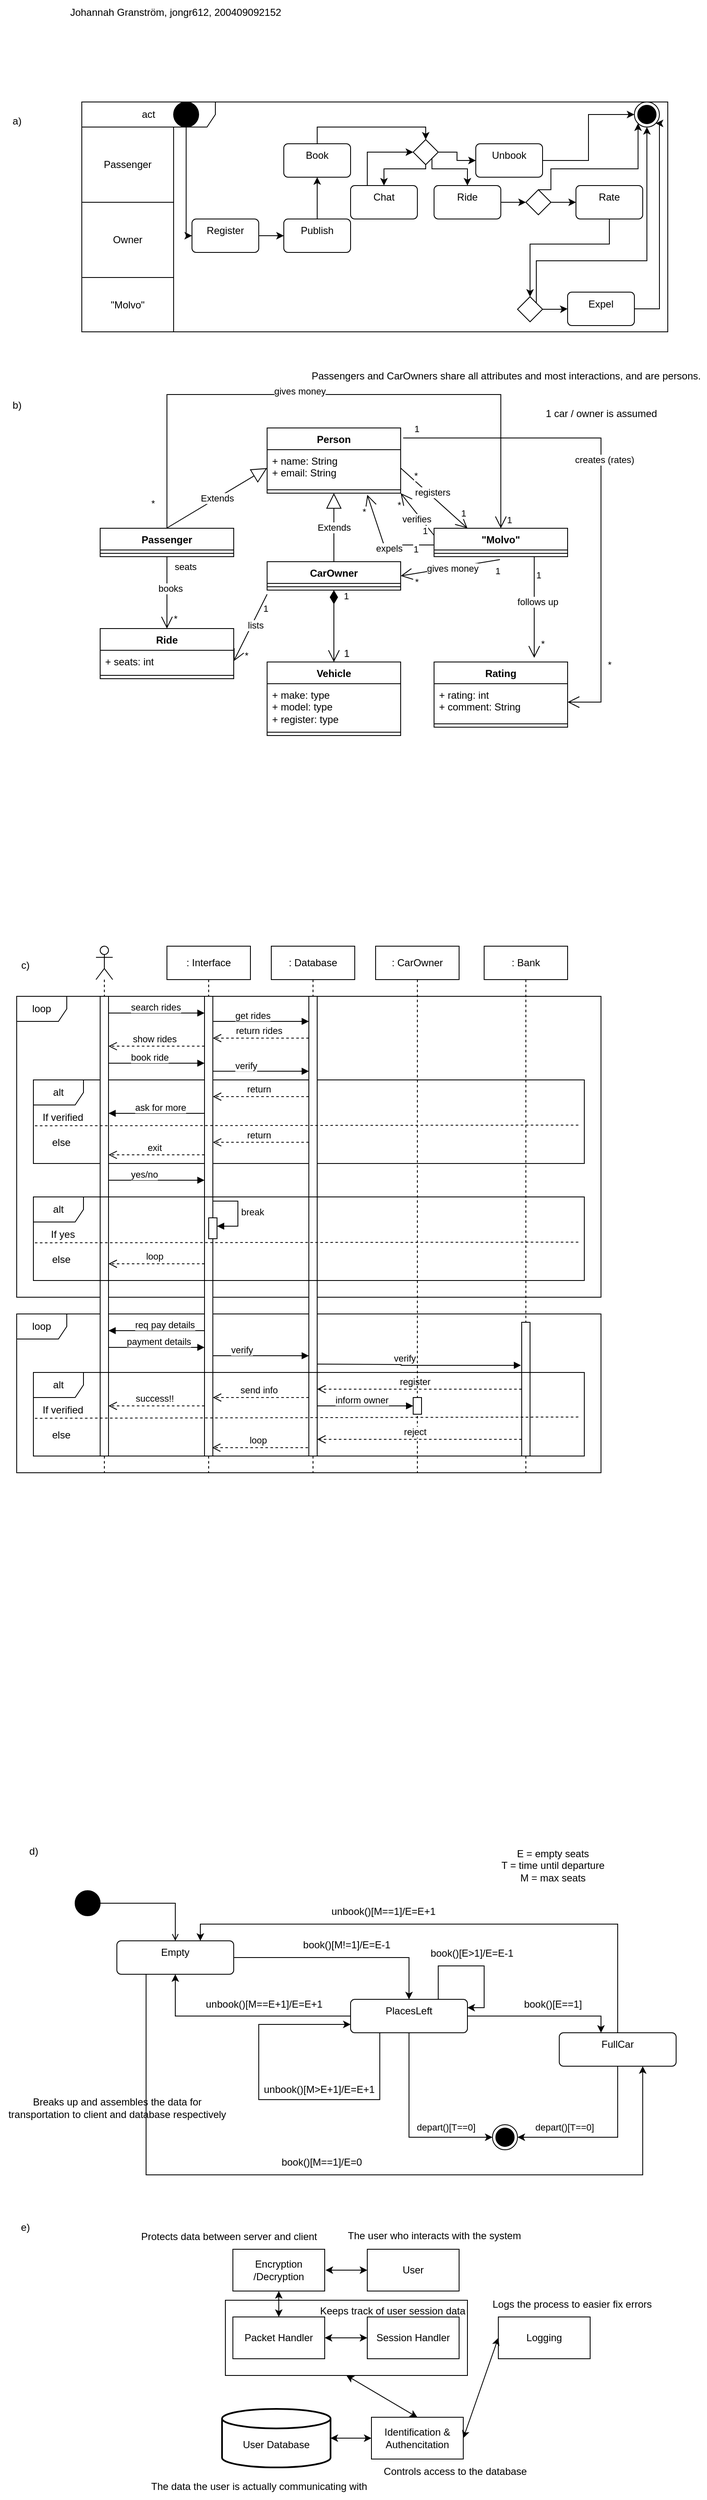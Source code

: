 <mxfile version="24.7.14">
  <diagram name="Page-1" id="c4acf3e9-155e-7222-9cf6-157b1a14988f">
    <mxGraphModel dx="1050" dy="566" grid="1" gridSize="10" guides="1" tooltips="1" connect="1" arrows="1" fold="1" page="1" pageScale="1" pageWidth="850" pageHeight="1100" background="none" math="0" shadow="0">
      <root>
        <mxCell id="0" />
        <mxCell id="1" parent="0" />
        <mxCell id="uLzzSYT0SzyPOxnXmZJz-253" value="" style="html=1;whiteSpace=wrap;" parent="1" vertex="1">
          <mxGeometry x="270" y="2770" width="290" height="90" as="geometry" />
        </mxCell>
        <mxCell id="uLzzSYT0SzyPOxnXmZJz-177" value="act" style="shape=umlFrame;whiteSpace=wrap;html=1;pointerEvents=0;recursiveResize=0;container=1;collapsible=0;width=160;" parent="1" vertex="1">
          <mxGeometry x="98" y="140" width="702" height="275" as="geometry" />
        </mxCell>
        <mxCell id="uLzzSYT0SzyPOxnXmZJz-180" value="&quot;Molvo&quot;" style="html=1;whiteSpace=wrap;" parent="uLzzSYT0SzyPOxnXmZJz-177" vertex="1">
          <mxGeometry y="210" width="110" height="65" as="geometry" />
        </mxCell>
        <mxCell id="uLzzSYT0SzyPOxnXmZJz-188" style="edgeStyle=orthogonalEdgeStyle;rounded=0;orthogonalLoop=1;jettySize=auto;html=1;entryX=0;entryY=0.5;entryDx=0;entryDy=0;" parent="uLzzSYT0SzyPOxnXmZJz-177" source="uLzzSYT0SzyPOxnXmZJz-176" target="uLzzSYT0SzyPOxnXmZJz-181" edge="1">
          <mxGeometry relative="1" as="geometry" />
        </mxCell>
        <mxCell id="uLzzSYT0SzyPOxnXmZJz-176" value="Register" style="html=1;align=center;verticalAlign=top;rounded=1;absoluteArcSize=1;arcSize=10;dashed=0;whiteSpace=wrap;" parent="uLzzSYT0SzyPOxnXmZJz-177" vertex="1">
          <mxGeometry x="132" y="140" width="80" height="40" as="geometry" />
        </mxCell>
        <mxCell id="uLzzSYT0SzyPOxnXmZJz-190" style="edgeStyle=orthogonalEdgeStyle;rounded=0;orthogonalLoop=1;jettySize=auto;html=1;entryX=0.5;entryY=1;entryDx=0;entryDy=0;" parent="uLzzSYT0SzyPOxnXmZJz-177" source="uLzzSYT0SzyPOxnXmZJz-181" target="uLzzSYT0SzyPOxnXmZJz-182" edge="1">
          <mxGeometry relative="1" as="geometry" />
        </mxCell>
        <mxCell id="uLzzSYT0SzyPOxnXmZJz-181" value="Publish" style="html=1;align=center;verticalAlign=top;rounded=1;absoluteArcSize=1;arcSize=10;dashed=0;whiteSpace=wrap;" parent="uLzzSYT0SzyPOxnXmZJz-177" vertex="1">
          <mxGeometry x="242" y="140" width="80" height="40" as="geometry" />
        </mxCell>
        <mxCell id="uLzzSYT0SzyPOxnXmZJz-191" style="edgeStyle=orthogonalEdgeStyle;rounded=0;orthogonalLoop=1;jettySize=auto;html=1;entryX=0.5;entryY=0;entryDx=0;entryDy=0;" parent="uLzzSYT0SzyPOxnXmZJz-177" source="uLzzSYT0SzyPOxnXmZJz-192" target="uLzzSYT0SzyPOxnXmZJz-187" edge="1">
          <mxGeometry relative="1" as="geometry">
            <Array as="points">
              <mxPoint x="412" y="80" />
              <mxPoint x="362" y="80" />
            </Array>
          </mxGeometry>
        </mxCell>
        <mxCell id="uLzzSYT0SzyPOxnXmZJz-182" value="Book" style="html=1;align=center;verticalAlign=top;rounded=1;absoluteArcSize=1;arcSize=10;dashed=0;whiteSpace=wrap;" parent="uLzzSYT0SzyPOxnXmZJz-177" vertex="1">
          <mxGeometry x="242" y="50" width="80" height="40" as="geometry" />
        </mxCell>
        <mxCell id="uLzzSYT0SzyPOxnXmZJz-206" style="edgeStyle=orthogonalEdgeStyle;rounded=0;orthogonalLoop=1;jettySize=auto;html=1;entryX=1;entryY=1;entryDx=0;entryDy=0;" parent="uLzzSYT0SzyPOxnXmZJz-177" source="uLzzSYT0SzyPOxnXmZJz-184" target="uLzzSYT0SzyPOxnXmZJz-175" edge="1">
          <mxGeometry relative="1" as="geometry">
            <Array as="points">
              <mxPoint x="692" y="247" />
              <mxPoint x="692" y="26" />
            </Array>
          </mxGeometry>
        </mxCell>
        <mxCell id="uLzzSYT0SzyPOxnXmZJz-184" value="Expel" style="html=1;align=center;verticalAlign=top;rounded=1;absoluteArcSize=1;arcSize=10;dashed=0;whiteSpace=wrap;" parent="uLzzSYT0SzyPOxnXmZJz-177" vertex="1">
          <mxGeometry x="582" y="227.5" width="80" height="40" as="geometry" />
        </mxCell>
        <mxCell id="uLzzSYT0SzyPOxnXmZJz-185" value="Ride" style="html=1;align=center;verticalAlign=top;rounded=1;absoluteArcSize=1;arcSize=10;dashed=0;whiteSpace=wrap;" parent="uLzzSYT0SzyPOxnXmZJz-177" vertex="1">
          <mxGeometry x="422" y="100" width="80" height="40" as="geometry" />
        </mxCell>
        <mxCell id="uLzzSYT0SzyPOxnXmZJz-194" style="edgeStyle=orthogonalEdgeStyle;rounded=0;orthogonalLoop=1;jettySize=auto;html=1;entryX=0;entryY=0.5;entryDx=0;entryDy=0;exitX=0.25;exitY=0;exitDx=0;exitDy=0;" parent="uLzzSYT0SzyPOxnXmZJz-177" source="uLzzSYT0SzyPOxnXmZJz-187" target="uLzzSYT0SzyPOxnXmZJz-192" edge="1">
          <mxGeometry relative="1" as="geometry">
            <Array as="points">
              <mxPoint x="362" y="60" />
              <mxPoint x="397" y="60" />
            </Array>
          </mxGeometry>
        </mxCell>
        <mxCell id="uLzzSYT0SzyPOxnXmZJz-187" value="Chat" style="html=1;align=center;verticalAlign=top;rounded=1;absoluteArcSize=1;arcSize=10;dashed=0;whiteSpace=wrap;" parent="uLzzSYT0SzyPOxnXmZJz-177" vertex="1">
          <mxGeometry x="322" y="100" width="80" height="40" as="geometry" />
        </mxCell>
        <mxCell id="uLzzSYT0SzyPOxnXmZJz-193" value="" style="edgeStyle=orthogonalEdgeStyle;rounded=0;orthogonalLoop=1;jettySize=auto;html=1;entryX=0.5;entryY=0;entryDx=0;entryDy=0;" parent="uLzzSYT0SzyPOxnXmZJz-177" source="uLzzSYT0SzyPOxnXmZJz-182" target="uLzzSYT0SzyPOxnXmZJz-192" edge="1">
          <mxGeometry relative="1" as="geometry">
            <mxPoint x="450" y="1470" as="sourcePoint" />
            <mxPoint x="510" y="1520" as="targetPoint" />
            <Array as="points">
              <mxPoint x="282" y="30" />
              <mxPoint x="412" y="30" />
            </Array>
          </mxGeometry>
        </mxCell>
        <mxCell id="uLzzSYT0SzyPOxnXmZJz-195" style="edgeStyle=orthogonalEdgeStyle;rounded=0;orthogonalLoop=1;jettySize=auto;html=1;" parent="uLzzSYT0SzyPOxnXmZJz-177" source="uLzzSYT0SzyPOxnXmZJz-192" target="uLzzSYT0SzyPOxnXmZJz-183" edge="1">
          <mxGeometry relative="1" as="geometry" />
        </mxCell>
        <mxCell id="uLzzSYT0SzyPOxnXmZJz-197" style="edgeStyle=orthogonalEdgeStyle;rounded=0;orthogonalLoop=1;jettySize=auto;html=1;exitX=1;exitY=1;exitDx=0;exitDy=0;entryX=0.5;entryY=0;entryDx=0;entryDy=0;" parent="uLzzSYT0SzyPOxnXmZJz-177" source="uLzzSYT0SzyPOxnXmZJz-192" target="uLzzSYT0SzyPOxnXmZJz-185" edge="1">
          <mxGeometry relative="1" as="geometry">
            <Array as="points">
              <mxPoint x="420" y="80" />
              <mxPoint x="462" y="80" />
            </Array>
          </mxGeometry>
        </mxCell>
        <mxCell id="uLzzSYT0SzyPOxnXmZJz-192" value="" style="rhombus;" parent="uLzzSYT0SzyPOxnXmZJz-177" vertex="1">
          <mxGeometry x="397" y="45" width="30" height="30" as="geometry" />
        </mxCell>
        <mxCell id="uLzzSYT0SzyPOxnXmZJz-201" style="edgeStyle=orthogonalEdgeStyle;rounded=0;orthogonalLoop=1;jettySize=auto;html=1;entryX=0;entryY=0.5;entryDx=0;entryDy=0;" parent="uLzzSYT0SzyPOxnXmZJz-177" source="uLzzSYT0SzyPOxnXmZJz-183" target="uLzzSYT0SzyPOxnXmZJz-175" edge="1">
          <mxGeometry relative="1" as="geometry" />
        </mxCell>
        <mxCell id="uLzzSYT0SzyPOxnXmZJz-183" value="Unbook" style="html=1;align=center;verticalAlign=top;rounded=1;absoluteArcSize=1;arcSize=10;dashed=0;whiteSpace=wrap;" parent="uLzzSYT0SzyPOxnXmZJz-177" vertex="1">
          <mxGeometry x="472" y="50" width="80" height="40" as="geometry" />
        </mxCell>
        <mxCell id="uLzzSYT0SzyPOxnXmZJz-179" value="Owner" style="html=1;whiteSpace=wrap;" parent="uLzzSYT0SzyPOxnXmZJz-177" vertex="1">
          <mxGeometry y="120" width="110" height="90" as="geometry" />
        </mxCell>
        <mxCell id="uLzzSYT0SzyPOxnXmZJz-175" value="" style="ellipse;html=1;shape=endState;fillColor=strokeColor;" parent="uLzzSYT0SzyPOxnXmZJz-177" vertex="1">
          <mxGeometry x="662" width="30" height="30" as="geometry" />
        </mxCell>
        <mxCell id="uLzzSYT0SzyPOxnXmZJz-174" value="" style="ellipse;fillColor=strokeColor;html=1;" parent="uLzzSYT0SzyPOxnXmZJz-177" vertex="1">
          <mxGeometry x="110" width="30" height="30" as="geometry" />
        </mxCell>
        <mxCell id="uLzzSYT0SzyPOxnXmZJz-189" style="edgeStyle=orthogonalEdgeStyle;rounded=0;orthogonalLoop=1;jettySize=auto;html=1;entryX=0;entryY=0.5;entryDx=0;entryDy=0;" parent="uLzzSYT0SzyPOxnXmZJz-177" source="uLzzSYT0SzyPOxnXmZJz-174" target="uLzzSYT0SzyPOxnXmZJz-176" edge="1">
          <mxGeometry relative="1" as="geometry">
            <Array as="points">
              <mxPoint x="125" y="160" />
            </Array>
          </mxGeometry>
        </mxCell>
        <mxCell id="uLzzSYT0SzyPOxnXmZJz-203" value="" style="rhombus;" parent="uLzzSYT0SzyPOxnXmZJz-177" vertex="1">
          <mxGeometry x="532" y="105" width="30" height="30" as="geometry" />
        </mxCell>
        <mxCell id="uLzzSYT0SzyPOxnXmZJz-198" style="edgeStyle=orthogonalEdgeStyle;rounded=0;orthogonalLoop=1;jettySize=auto;html=1;entryX=0;entryY=0.5;entryDx=0;entryDy=0;" parent="uLzzSYT0SzyPOxnXmZJz-177" source="uLzzSYT0SzyPOxnXmZJz-185" target="uLzzSYT0SzyPOxnXmZJz-203" edge="1">
          <mxGeometry relative="1" as="geometry">
            <Array as="points">
              <mxPoint x="532" y="120" />
            </Array>
          </mxGeometry>
        </mxCell>
        <mxCell id="uLzzSYT0SzyPOxnXmZJz-205" style="edgeStyle=orthogonalEdgeStyle;rounded=0;orthogonalLoop=1;jettySize=auto;html=1;exitX=0.5;exitY=0;exitDx=0;exitDy=0;entryX=0;entryY=1;entryDx=0;entryDy=0;" parent="uLzzSYT0SzyPOxnXmZJz-177" source="uLzzSYT0SzyPOxnXmZJz-203" target="uLzzSYT0SzyPOxnXmZJz-175" edge="1">
          <mxGeometry relative="1" as="geometry">
            <Array as="points">
              <mxPoint x="562" y="105" />
              <mxPoint x="562" y="80" />
              <mxPoint x="666" y="80" />
            </Array>
          </mxGeometry>
        </mxCell>
        <mxCell id="uLzzSYT0SzyPOxnXmZJz-164" value="loop" style="shape=umlFrame;whiteSpace=wrap;html=1;pointerEvents=0;" parent="1" vertex="1">
          <mxGeometry x="20" y="1590" width="700" height="190" as="geometry" />
        </mxCell>
        <mxCell id="uLzzSYT0SzyPOxnXmZJz-149" value="loop" style="shape=umlFrame;whiteSpace=wrap;html=1;pointerEvents=0;" parent="1" vertex="1">
          <mxGeometry x="20" y="1210" width="700" height="360" as="geometry" />
        </mxCell>
        <mxCell id="uLzzSYT0SzyPOxnXmZJz-130" value="alt" style="shape=umlFrame;whiteSpace=wrap;html=1;pointerEvents=0;" parent="1" vertex="1">
          <mxGeometry x="40" y="1310" width="660" height="100" as="geometry" />
        </mxCell>
        <mxCell id="uLzzSYT0SzyPOxnXmZJz-9" value="&quot;Molvo&quot;" style="swimlane;fontStyle=1;align=center;verticalAlign=top;childLayout=stackLayout;horizontal=1;startSize=26;horizontalStack=0;resizeParent=1;resizeParentMax=0;resizeLast=0;collapsible=1;marginBottom=0;whiteSpace=wrap;html=1;" parent="1" vertex="1">
          <mxGeometry x="520" y="650" width="160" height="34" as="geometry" />
        </mxCell>
        <mxCell id="uLzzSYT0SzyPOxnXmZJz-11" value="" style="line;strokeWidth=1;fillColor=none;align=left;verticalAlign=middle;spacingTop=-1;spacingLeft=3;spacingRight=3;rotatable=0;labelPosition=right;points=[];portConstraint=eastwest;strokeColor=inherit;" parent="uLzzSYT0SzyPOxnXmZJz-9" vertex="1">
          <mxGeometry y="26" width="160" height="8" as="geometry" />
        </mxCell>
        <mxCell id="uLzzSYT0SzyPOxnXmZJz-1" value="Person" style="swimlane;fontStyle=1;align=center;verticalAlign=top;childLayout=stackLayout;horizontal=1;startSize=26;horizontalStack=0;resizeParent=1;resizeParentMax=0;resizeLast=0;collapsible=1;marginBottom=0;whiteSpace=wrap;html=1;" parent="1" vertex="1">
          <mxGeometry x="320" y="530" width="160" height="78" as="geometry" />
        </mxCell>
        <mxCell id="uLzzSYT0SzyPOxnXmZJz-2" value="&lt;div&gt;+ name: String&lt;/div&gt;&lt;div&gt;+ email: String&lt;/div&gt;" style="text;strokeColor=none;fillColor=none;align=left;verticalAlign=top;spacingLeft=4;spacingRight=4;overflow=hidden;rotatable=0;points=[[0,0.5],[1,0.5]];portConstraint=eastwest;whiteSpace=wrap;html=1;" parent="uLzzSYT0SzyPOxnXmZJz-1" vertex="1">
          <mxGeometry y="26" width="160" height="44" as="geometry" />
        </mxCell>
        <mxCell id="uLzzSYT0SzyPOxnXmZJz-3" value="" style="line;strokeWidth=1;fillColor=none;align=left;verticalAlign=middle;spacingTop=-1;spacingLeft=3;spacingRight=3;rotatable=0;labelPosition=right;points=[];portConstraint=eastwest;strokeColor=inherit;" parent="uLzzSYT0SzyPOxnXmZJz-1" vertex="1">
          <mxGeometry y="70" width="160" height="8" as="geometry" />
        </mxCell>
        <mxCell id="uLzzSYT0SzyPOxnXmZJz-5" value="Passenger" style="swimlane;fontStyle=1;align=center;verticalAlign=top;childLayout=stackLayout;horizontal=1;startSize=26;horizontalStack=0;resizeParent=1;resizeParentMax=0;resizeLast=0;collapsible=1;marginBottom=0;whiteSpace=wrap;html=1;" parent="1" vertex="1">
          <mxGeometry x="120" y="650" width="160" height="34" as="geometry" />
        </mxCell>
        <mxCell id="uLzzSYT0SzyPOxnXmZJz-7" value="" style="line;strokeWidth=1;fillColor=none;align=left;verticalAlign=middle;spacingTop=-1;spacingLeft=3;spacingRight=3;rotatable=0;labelPosition=right;points=[];portConstraint=eastwest;strokeColor=inherit;" parent="uLzzSYT0SzyPOxnXmZJz-5" vertex="1">
          <mxGeometry y="26" width="160" height="8" as="geometry" />
        </mxCell>
        <mxCell id="uLzzSYT0SzyPOxnXmZJz-13" value="CarOwner" style="swimlane;fontStyle=1;align=center;verticalAlign=top;childLayout=stackLayout;horizontal=1;startSize=26;horizontalStack=0;resizeParent=1;resizeParentMax=0;resizeLast=0;collapsible=1;marginBottom=0;whiteSpace=wrap;html=1;" parent="1" vertex="1">
          <mxGeometry x="320" y="690" width="160" height="34" as="geometry" />
        </mxCell>
        <mxCell id="uLzzSYT0SzyPOxnXmZJz-15" value="" style="line;strokeWidth=1;fillColor=none;align=left;verticalAlign=middle;spacingTop=-1;spacingLeft=3;spacingRight=3;rotatable=0;labelPosition=right;points=[];portConstraint=eastwest;strokeColor=inherit;" parent="uLzzSYT0SzyPOxnXmZJz-13" vertex="1">
          <mxGeometry y="26" width="160" height="8" as="geometry" />
        </mxCell>
        <mxCell id="uLzzSYT0SzyPOxnXmZJz-18" value="Extends" style="endArrow=block;endSize=16;endFill=0;html=1;rounded=0;exitX=0.5;exitY=0;exitDx=0;exitDy=0;entryX=0.5;entryY=1;entryDx=0;entryDy=0;entryPerimeter=0;" parent="1" source="uLzzSYT0SzyPOxnXmZJz-13" target="uLzzSYT0SzyPOxnXmZJz-3" edge="1">
          <mxGeometry width="160" relative="1" as="geometry">
            <mxPoint x="400" y="680" as="sourcePoint" />
            <mxPoint x="400" y="616" as="targetPoint" />
          </mxGeometry>
        </mxCell>
        <mxCell id="uLzzSYT0SzyPOxnXmZJz-20" value="Extends" style="endArrow=block;endSize=16;endFill=0;html=1;rounded=0;exitX=0.5;exitY=0;exitDx=0;exitDy=0;entryX=0;entryY=0.5;entryDx=0;entryDy=0;" parent="1" target="uLzzSYT0SzyPOxnXmZJz-2" edge="1">
          <mxGeometry width="160" relative="1" as="geometry">
            <mxPoint x="199.5" y="650" as="sourcePoint" />
            <mxPoint x="199.5" y="576" as="targetPoint" />
          </mxGeometry>
        </mxCell>
        <mxCell id="uLzzSYT0SzyPOxnXmZJz-21" value="Vehicle" style="swimlane;fontStyle=1;align=center;verticalAlign=top;childLayout=stackLayout;horizontal=1;startSize=26;horizontalStack=0;resizeParent=1;resizeParentMax=0;resizeLast=0;collapsible=1;marginBottom=0;whiteSpace=wrap;html=1;" parent="1" vertex="1">
          <mxGeometry x="320" y="810" width="160" height="88" as="geometry" />
        </mxCell>
        <mxCell id="uLzzSYT0SzyPOxnXmZJz-22" value="&lt;div&gt;+ make: type&lt;/div&gt;&lt;div&gt;+ model: type&lt;br&gt;&lt;/div&gt;&lt;div&gt;+ register: type&lt;br&gt;&lt;/div&gt;" style="text;strokeColor=none;fillColor=none;align=left;verticalAlign=top;spacingLeft=4;spacingRight=4;overflow=hidden;rotatable=0;points=[[0,0.5],[1,0.5]];portConstraint=eastwest;whiteSpace=wrap;html=1;" parent="uLzzSYT0SzyPOxnXmZJz-21" vertex="1">
          <mxGeometry y="26" width="160" height="54" as="geometry" />
        </mxCell>
        <mxCell id="uLzzSYT0SzyPOxnXmZJz-23" value="" style="line;strokeWidth=1;fillColor=none;align=left;verticalAlign=middle;spacingTop=-1;spacingLeft=3;spacingRight=3;rotatable=0;labelPosition=right;points=[];portConstraint=eastwest;strokeColor=inherit;" parent="uLzzSYT0SzyPOxnXmZJz-21" vertex="1">
          <mxGeometry y="80" width="160" height="8" as="geometry" />
        </mxCell>
        <mxCell id="uLzzSYT0SzyPOxnXmZJz-24" value="1" style="endArrow=open;html=1;endSize=12;startArrow=diamondThin;startSize=14;startFill=1;edgeStyle=orthogonalEdgeStyle;align=left;verticalAlign=bottom;rounded=0;entryX=0.5;entryY=0;entryDx=0;entryDy=0;exitX=0.5;exitY=1;exitDx=0;exitDy=0;" parent="1" source="uLzzSYT0SzyPOxnXmZJz-13" target="uLzzSYT0SzyPOxnXmZJz-21" edge="1">
          <mxGeometry x="-0.628" y="10" relative="1" as="geometry">
            <mxPoint x="400" y="750" as="sourcePoint" />
            <mxPoint x="500" y="770" as="targetPoint" />
            <mxPoint as="offset" />
          </mxGeometry>
        </mxCell>
        <mxCell id="uLzzSYT0SzyPOxnXmZJz-25" value="Ride" style="swimlane;fontStyle=1;align=center;verticalAlign=top;childLayout=stackLayout;horizontal=1;startSize=26;horizontalStack=0;resizeParent=1;resizeParentMax=0;resizeLast=0;collapsible=1;marginBottom=0;whiteSpace=wrap;html=1;" parent="1" vertex="1">
          <mxGeometry x="120" y="770" width="160" height="60" as="geometry" />
        </mxCell>
        <mxCell id="uLzzSYT0SzyPOxnXmZJz-26" value="+ seats: int" style="text;strokeColor=none;fillColor=none;align=left;verticalAlign=top;spacingLeft=4;spacingRight=4;overflow=hidden;rotatable=0;points=[[0,0.5],[1,0.5]];portConstraint=eastwest;whiteSpace=wrap;html=1;" parent="uLzzSYT0SzyPOxnXmZJz-25" vertex="1">
          <mxGeometry y="26" width="160" height="26" as="geometry" />
        </mxCell>
        <mxCell id="uLzzSYT0SzyPOxnXmZJz-27" value="" style="line;strokeWidth=1;fillColor=none;align=left;verticalAlign=middle;spacingTop=-1;spacingLeft=3;spacingRight=3;rotatable=0;labelPosition=right;points=[];portConstraint=eastwest;strokeColor=inherit;" parent="uLzzSYT0SzyPOxnXmZJz-25" vertex="1">
          <mxGeometry y="52" width="160" height="8" as="geometry" />
        </mxCell>
        <mxCell id="uLzzSYT0SzyPOxnXmZJz-61" value="Rating" style="swimlane;fontStyle=1;align=center;verticalAlign=top;childLayout=stackLayout;horizontal=1;startSize=26;horizontalStack=0;resizeParent=1;resizeParentMax=0;resizeLast=0;collapsible=1;marginBottom=0;whiteSpace=wrap;html=1;" parent="1" vertex="1">
          <mxGeometry x="520" y="810" width="160" height="78" as="geometry" />
        </mxCell>
        <mxCell id="uLzzSYT0SzyPOxnXmZJz-62" value="&lt;div&gt;+ rating: int&lt;/div&gt;&lt;div&gt;+ comment: String&lt;br&gt;&lt;/div&gt;" style="text;strokeColor=none;fillColor=none;align=left;verticalAlign=top;spacingLeft=4;spacingRight=4;overflow=hidden;rotatable=0;points=[[0,0.5],[1,0.5]];portConstraint=eastwest;whiteSpace=wrap;html=1;" parent="uLzzSYT0SzyPOxnXmZJz-61" vertex="1">
          <mxGeometry y="26" width="160" height="44" as="geometry" />
        </mxCell>
        <mxCell id="uLzzSYT0SzyPOxnXmZJz-63" value="" style="line;strokeWidth=1;fillColor=none;align=left;verticalAlign=middle;spacingTop=-1;spacingLeft=3;spacingRight=3;rotatable=0;labelPosition=right;points=[];portConstraint=eastwest;strokeColor=inherit;" parent="uLzzSYT0SzyPOxnXmZJz-61" vertex="1">
          <mxGeometry y="70" width="160" height="8" as="geometry" />
        </mxCell>
        <mxCell id="uLzzSYT0SzyPOxnXmZJz-64" value="" style="endArrow=open;endFill=1;endSize=12;html=1;rounded=0;entryX=0.5;entryY=0;entryDx=0;entryDy=0;exitX=0.5;exitY=1;exitDx=0;exitDy=0;" parent="1" source="uLzzSYT0SzyPOxnXmZJz-5" target="uLzzSYT0SzyPOxnXmZJz-25" edge="1">
          <mxGeometry width="160" relative="1" as="geometry">
            <mxPoint x="200" y="720" as="sourcePoint" />
            <mxPoint x="230" y="890" as="targetPoint" />
          </mxGeometry>
        </mxCell>
        <mxCell id="uLzzSYT0SzyPOxnXmZJz-66" value="books" style="edgeLabel;html=1;align=center;verticalAlign=middle;resizable=0;points=[];" parent="uLzzSYT0SzyPOxnXmZJz-64" vertex="1" connectable="0">
          <mxGeometry x="-0.115" y="4" relative="1" as="geometry">
            <mxPoint as="offset" />
          </mxGeometry>
        </mxCell>
        <mxCell id="uLzzSYT0SzyPOxnXmZJz-67" value="seats" style="edgeLabel;html=1;align=center;verticalAlign=middle;resizable=0;points=[];" parent="uLzzSYT0SzyPOxnXmZJz-64" vertex="1" connectable="0">
          <mxGeometry x="-0.644" y="5" relative="1" as="geometry">
            <mxPoint x="17" y="-4" as="offset" />
          </mxGeometry>
        </mxCell>
        <mxCell id="uLzzSYT0SzyPOxnXmZJz-68" value="*" style="edgeLabel;html=1;align=center;verticalAlign=middle;resizable=0;points=[];" parent="uLzzSYT0SzyPOxnXmZJz-64" vertex="1" connectable="0">
          <mxGeometry x="0.713" y="10" relative="1" as="geometry">
            <mxPoint as="offset" />
          </mxGeometry>
        </mxCell>
        <mxCell id="uLzzSYT0SzyPOxnXmZJz-73" value="" style="endArrow=open;endFill=1;endSize=12;html=1;rounded=0;entryX=0.5;entryY=0;entryDx=0;entryDy=0;exitX=0.5;exitY=0;exitDx=0;exitDy=0;" parent="1" source="uLzzSYT0SzyPOxnXmZJz-5" target="uLzzSYT0SzyPOxnXmZJz-9" edge="1">
          <mxGeometry width="160" relative="1" as="geometry">
            <mxPoint x="200" y="490" as="sourcePoint" />
            <mxPoint x="170" y="540" as="targetPoint" />
            <Array as="points">
              <mxPoint x="200" y="490" />
              <mxPoint x="600" y="490" />
            </Array>
          </mxGeometry>
        </mxCell>
        <mxCell id="uLzzSYT0SzyPOxnXmZJz-74" value="gives money" style="edgeLabel;html=1;align=center;verticalAlign=middle;resizable=0;points=[];" parent="uLzzSYT0SzyPOxnXmZJz-73" vertex="1" connectable="0">
          <mxGeometry x="-0.115" y="4" relative="1" as="geometry">
            <mxPoint as="offset" />
          </mxGeometry>
        </mxCell>
        <mxCell id="uLzzSYT0SzyPOxnXmZJz-75" value="*" style="edgeLabel;html=1;align=center;verticalAlign=middle;resizable=0;points=[];" parent="uLzzSYT0SzyPOxnXmZJz-73" vertex="1" connectable="0">
          <mxGeometry x="-0.644" y="5" relative="1" as="geometry">
            <mxPoint x="-12" y="98" as="offset" />
          </mxGeometry>
        </mxCell>
        <mxCell id="uLzzSYT0SzyPOxnXmZJz-76" value="1" style="edgeLabel;html=1;align=center;verticalAlign=middle;resizable=0;points=[];rotation=0;" parent="uLzzSYT0SzyPOxnXmZJz-73" vertex="1" connectable="0">
          <mxGeometry x="0.713" y="10" relative="1" as="geometry">
            <mxPoint y="93" as="offset" />
          </mxGeometry>
        </mxCell>
        <mxCell id="uLzzSYT0SzyPOxnXmZJz-78" value="" style="endArrow=open;endFill=1;endSize=12;html=1;rounded=0;entryX=1;entryY=0.5;entryDx=0;entryDy=0;exitX=0.493;exitY=1.433;exitDx=0;exitDy=0;exitPerimeter=0;" parent="1" source="uLzzSYT0SzyPOxnXmZJz-11" target="uLzzSYT0SzyPOxnXmZJz-13" edge="1">
          <mxGeometry width="160" relative="1" as="geometry">
            <mxPoint x="600" y="710" as="sourcePoint" />
            <mxPoint x="480" y="729.0" as="targetPoint" />
          </mxGeometry>
        </mxCell>
        <mxCell id="uLzzSYT0SzyPOxnXmZJz-79" value="gives money" style="edgeLabel;html=1;align=center;verticalAlign=middle;resizable=0;points=[];" parent="uLzzSYT0SzyPOxnXmZJz-78" vertex="1" connectable="0">
          <mxGeometry x="-0.115" y="4" relative="1" as="geometry">
            <mxPoint x="-5" y="-2" as="offset" />
          </mxGeometry>
        </mxCell>
        <mxCell id="uLzzSYT0SzyPOxnXmZJz-80" value="1" style="edgeLabel;html=1;align=center;verticalAlign=middle;resizable=0;points=[];" parent="uLzzSYT0SzyPOxnXmZJz-78" vertex="1" connectable="0">
          <mxGeometry x="-0.644" y="5" relative="1" as="geometry">
            <mxPoint x="17" y="5" as="offset" />
          </mxGeometry>
        </mxCell>
        <mxCell id="uLzzSYT0SzyPOxnXmZJz-81" value="*" style="edgeLabel;html=1;align=center;verticalAlign=middle;resizable=0;points=[];" parent="uLzzSYT0SzyPOxnXmZJz-78" vertex="1" connectable="0">
          <mxGeometry x="0.713" y="10" relative="1" as="geometry">
            <mxPoint as="offset" />
          </mxGeometry>
        </mxCell>
        <mxCell id="uLzzSYT0SzyPOxnXmZJz-86" value="" style="endArrow=open;endFill=1;endSize=12;html=1;rounded=0;entryX=1;entryY=0.5;entryDx=0;entryDy=0;exitX=0;exitY=0.5;exitDx=0;exitDy=0;" parent="1" target="uLzzSYT0SzyPOxnXmZJz-26" edge="1">
          <mxGeometry width="160" relative="1" as="geometry">
            <mxPoint x="320" y="729.0" as="sourcePoint" />
            <mxPoint x="240" y="810" as="targetPoint" />
          </mxGeometry>
        </mxCell>
        <mxCell id="uLzzSYT0SzyPOxnXmZJz-87" value="lists" style="edgeLabel;html=1;align=center;verticalAlign=middle;resizable=0;points=[];" parent="uLzzSYT0SzyPOxnXmZJz-86" vertex="1" connectable="0">
          <mxGeometry x="-0.115" y="4" relative="1" as="geometry">
            <mxPoint as="offset" />
          </mxGeometry>
        </mxCell>
        <mxCell id="uLzzSYT0SzyPOxnXmZJz-88" value="1" style="edgeLabel;html=1;align=center;verticalAlign=middle;resizable=0;points=[];" parent="uLzzSYT0SzyPOxnXmZJz-86" vertex="1" connectable="0">
          <mxGeometry x="-0.644" y="5" relative="1" as="geometry">
            <mxPoint as="offset" />
          </mxGeometry>
        </mxCell>
        <mxCell id="uLzzSYT0SzyPOxnXmZJz-89" value="*" style="edgeLabel;html=1;align=center;verticalAlign=middle;resizable=0;points=[];" parent="uLzzSYT0SzyPOxnXmZJz-86" vertex="1" connectable="0">
          <mxGeometry x="0.713" y="10" relative="1" as="geometry">
            <mxPoint as="offset" />
          </mxGeometry>
        </mxCell>
        <mxCell id="uLzzSYT0SzyPOxnXmZJz-90" value="" style="endArrow=open;endFill=1;endSize=12;html=1;rounded=0;entryX=0.25;entryY=0;entryDx=0;entryDy=0;exitX=1;exitY=0.5;exitDx=0;exitDy=0;" parent="1" source="uLzzSYT0SzyPOxnXmZJz-2" target="uLzzSYT0SzyPOxnXmZJz-9" edge="1">
          <mxGeometry width="160" relative="1" as="geometry">
            <mxPoint x="500" y="600" as="sourcePoint" />
            <mxPoint x="250" y="820" as="targetPoint" />
          </mxGeometry>
        </mxCell>
        <mxCell id="uLzzSYT0SzyPOxnXmZJz-91" value="registers" style="edgeLabel;html=1;align=center;verticalAlign=middle;resizable=0;points=[];" parent="uLzzSYT0SzyPOxnXmZJz-90" vertex="1" connectable="0">
          <mxGeometry x="-0.115" y="4" relative="1" as="geometry">
            <mxPoint as="offset" />
          </mxGeometry>
        </mxCell>
        <mxCell id="uLzzSYT0SzyPOxnXmZJz-92" value="*" style="edgeLabel;html=1;align=center;verticalAlign=middle;resizable=0;points=[];" parent="uLzzSYT0SzyPOxnXmZJz-90" vertex="1" connectable="0">
          <mxGeometry x="-0.644" y="5" relative="1" as="geometry">
            <mxPoint as="offset" />
          </mxGeometry>
        </mxCell>
        <mxCell id="uLzzSYT0SzyPOxnXmZJz-93" value="1" style="edgeLabel;html=1;align=center;verticalAlign=middle;resizable=0;points=[];" parent="uLzzSYT0SzyPOxnXmZJz-90" vertex="1" connectable="0">
          <mxGeometry x="0.713" y="10" relative="1" as="geometry">
            <mxPoint as="offset" />
          </mxGeometry>
        </mxCell>
        <mxCell id="uLzzSYT0SzyPOxnXmZJz-94" value="" style="endArrow=open;endFill=1;endSize=12;html=1;rounded=0;entryX=1;entryY=1;entryDx=0;entryDy=0;exitX=0;exitY=0.25;exitDx=0;exitDy=0;" parent="1" source="uLzzSYT0SzyPOxnXmZJz-9" target="uLzzSYT0SzyPOxnXmZJz-1" edge="1">
          <mxGeometry width="160" relative="1" as="geometry">
            <mxPoint x="260" y="770" as="sourcePoint" />
            <mxPoint x="260" y="830" as="targetPoint" />
          </mxGeometry>
        </mxCell>
        <mxCell id="uLzzSYT0SzyPOxnXmZJz-95" value="verifies" style="edgeLabel;html=1;align=center;verticalAlign=middle;resizable=0;points=[];" parent="uLzzSYT0SzyPOxnXmZJz-94" vertex="1" connectable="0">
          <mxGeometry x="-0.115" y="4" relative="1" as="geometry">
            <mxPoint as="offset" />
          </mxGeometry>
        </mxCell>
        <mxCell id="uLzzSYT0SzyPOxnXmZJz-96" value="1" style="edgeLabel;html=1;align=center;verticalAlign=middle;resizable=0;points=[];" parent="uLzzSYT0SzyPOxnXmZJz-94" vertex="1" connectable="0">
          <mxGeometry x="-0.644" y="5" relative="1" as="geometry">
            <mxPoint as="offset" />
          </mxGeometry>
        </mxCell>
        <mxCell id="uLzzSYT0SzyPOxnXmZJz-97" value="*" style="edgeLabel;html=1;align=center;verticalAlign=middle;resizable=0;points=[];" parent="uLzzSYT0SzyPOxnXmZJz-94" vertex="1" connectable="0">
          <mxGeometry x="0.713" y="10" relative="1" as="geometry">
            <mxPoint as="offset" />
          </mxGeometry>
        </mxCell>
        <mxCell id="uLzzSYT0SzyPOxnXmZJz-99" value="" style="endArrow=open;endFill=1;endSize=12;html=1;rounded=0;entryX=0.75;entryY=1.25;entryDx=0;entryDy=0;entryPerimeter=0;" parent="1" target="uLzzSYT0SzyPOxnXmZJz-3" edge="1">
          <mxGeometry width="160" relative="1" as="geometry">
            <mxPoint x="520" y="670" as="sourcePoint" />
            <mxPoint x="270" y="840" as="targetPoint" />
            <Array as="points">
              <mxPoint x="460" y="670" />
            </Array>
          </mxGeometry>
        </mxCell>
        <mxCell id="uLzzSYT0SzyPOxnXmZJz-100" value="expels" style="edgeLabel;html=1;align=center;verticalAlign=middle;resizable=0;points=[];" parent="uLzzSYT0SzyPOxnXmZJz-99" vertex="1" connectable="0">
          <mxGeometry x="-0.115" y="4" relative="1" as="geometry">
            <mxPoint as="offset" />
          </mxGeometry>
        </mxCell>
        <mxCell id="uLzzSYT0SzyPOxnXmZJz-101" value="1" style="edgeLabel;html=1;align=center;verticalAlign=middle;resizable=0;points=[];" parent="uLzzSYT0SzyPOxnXmZJz-99" vertex="1" connectable="0">
          <mxGeometry x="-0.644" y="5" relative="1" as="geometry">
            <mxPoint as="offset" />
          </mxGeometry>
        </mxCell>
        <mxCell id="uLzzSYT0SzyPOxnXmZJz-102" value="*" style="edgeLabel;html=1;align=center;verticalAlign=middle;resizable=0;points=[];" parent="uLzzSYT0SzyPOxnXmZJz-99" vertex="1" connectable="0">
          <mxGeometry x="0.713" y="10" relative="1" as="geometry">
            <mxPoint as="offset" />
          </mxGeometry>
        </mxCell>
        <mxCell id="uLzzSYT0SzyPOxnXmZJz-103" value="" style="endArrow=open;endFill=1;endSize=12;html=1;rounded=0;exitX=1.019;exitY=0.154;exitDx=0;exitDy=0;exitPerimeter=0;entryX=1;entryY=0.5;entryDx=0;entryDy=0;" parent="1" source="uLzzSYT0SzyPOxnXmZJz-1" target="uLzzSYT0SzyPOxnXmZJz-62" edge="1">
          <mxGeometry width="160" relative="1" as="geometry">
            <mxPoint x="730" y="590" as="sourcePoint" />
            <mxPoint x="720" y="850" as="targetPoint" />
            <Array as="points">
              <mxPoint x="720" y="542" />
              <mxPoint x="720" y="858" />
            </Array>
          </mxGeometry>
        </mxCell>
        <mxCell id="uLzzSYT0SzyPOxnXmZJz-104" value="creates (rates)" style="edgeLabel;html=1;align=center;verticalAlign=middle;resizable=0;points=[];" parent="uLzzSYT0SzyPOxnXmZJz-103" vertex="1" connectable="0">
          <mxGeometry x="-0.115" y="4" relative="1" as="geometry">
            <mxPoint as="offset" />
          </mxGeometry>
        </mxCell>
        <mxCell id="uLzzSYT0SzyPOxnXmZJz-105" value="1" style="edgeLabel;html=1;align=center;verticalAlign=middle;resizable=0;points=[];" parent="uLzzSYT0SzyPOxnXmZJz-103" vertex="1" connectable="0">
          <mxGeometry x="-0.644" y="5" relative="1" as="geometry">
            <mxPoint x="-90" y="-6" as="offset" />
          </mxGeometry>
        </mxCell>
        <mxCell id="uLzzSYT0SzyPOxnXmZJz-106" value="*" style="edgeLabel;html=1;align=center;verticalAlign=middle;resizable=0;points=[];" parent="uLzzSYT0SzyPOxnXmZJz-103" vertex="1" connectable="0">
          <mxGeometry x="0.713" y="10" relative="1" as="geometry">
            <mxPoint as="offset" />
          </mxGeometry>
        </mxCell>
        <mxCell id="uLzzSYT0SzyPOxnXmZJz-107" value="" style="endArrow=open;endFill=1;endSize=12;html=1;rounded=0;exitX=0.75;exitY=1;exitDx=0;exitDy=0;" parent="1" source="uLzzSYT0SzyPOxnXmZJz-9" edge="1">
          <mxGeometry width="160" relative="1" as="geometry">
            <mxPoint x="290" y="800" as="sourcePoint" />
            <mxPoint x="640" y="805" as="targetPoint" />
          </mxGeometry>
        </mxCell>
        <mxCell id="uLzzSYT0SzyPOxnXmZJz-108" value="follows up" style="edgeLabel;html=1;align=center;verticalAlign=middle;resizable=0;points=[];" parent="uLzzSYT0SzyPOxnXmZJz-107" vertex="1" connectable="0">
          <mxGeometry x="-0.115" y="4" relative="1" as="geometry">
            <mxPoint as="offset" />
          </mxGeometry>
        </mxCell>
        <mxCell id="uLzzSYT0SzyPOxnXmZJz-109" value="1" style="edgeLabel;html=1;align=center;verticalAlign=middle;resizable=0;points=[];" parent="uLzzSYT0SzyPOxnXmZJz-107" vertex="1" connectable="0">
          <mxGeometry x="-0.644" y="5" relative="1" as="geometry">
            <mxPoint as="offset" />
          </mxGeometry>
        </mxCell>
        <mxCell id="uLzzSYT0SzyPOxnXmZJz-110" value="*" style="edgeLabel;html=1;align=center;verticalAlign=middle;resizable=0;points=[];" parent="uLzzSYT0SzyPOxnXmZJz-107" vertex="1" connectable="0">
          <mxGeometry x="0.713" y="10" relative="1" as="geometry">
            <mxPoint as="offset" />
          </mxGeometry>
        </mxCell>
        <mxCell id="uLzzSYT0SzyPOxnXmZJz-112" value=": Interface" style="shape=umlLifeline;whiteSpace=wrap;html=1;container=1;dropTarget=0;collapsible=0;recursiveResize=0;outlineConnect=0;portConstraint=eastwest;newEdgeStyle={&quot;curved&quot;:0,&quot;rounded&quot;:0};points=[[0,0,0,0,5],[0,1,0,0,-5],[1,0,0,0,5],[1,1,0,0,-5]];perimeter=rectanglePerimeter;targetShapes=umlLifeline;participant=label;" parent="1" vertex="1">
          <mxGeometry x="200" y="1150" width="100" height="630" as="geometry" />
        </mxCell>
        <mxCell id="uLzzSYT0SzyPOxnXmZJz-115" value="" style="html=1;points=[[0,0,0,0,5],[0,1,0,0,-5],[1,0,0,0,5],[1,1,0,0,-5]];perimeter=orthogonalPerimeter;outlineConnect=0;targetShapes=umlLifeline;portConstraint=eastwest;newEdgeStyle={&quot;curved&quot;:0,&quot;rounded&quot;:0};" parent="uLzzSYT0SzyPOxnXmZJz-112" vertex="1">
          <mxGeometry x="45" y="60" width="10" height="550" as="geometry" />
        </mxCell>
        <mxCell id="uLzzSYT0SzyPOxnXmZJz-113" value=": Database" style="shape=umlLifeline;perimeter=lifelinePerimeter;whiteSpace=wrap;html=1;container=1;dropTarget=0;collapsible=0;recursiveResize=0;outlineConnect=0;portConstraint=eastwest;newEdgeStyle={&quot;curved&quot;:0,&quot;rounded&quot;:0};" parent="1" vertex="1">
          <mxGeometry x="325" y="1150" width="100" height="630" as="geometry" />
        </mxCell>
        <mxCell id="uLzzSYT0SzyPOxnXmZJz-116" value="" style="html=1;points=[[0,0,0,0,5],[0,1,0,0,-5],[1,0,0,0,5],[1,1,0,0,-5]];perimeter=orthogonalPerimeter;outlineConnect=0;targetShapes=umlLifeline;portConstraint=eastwest;newEdgeStyle={&quot;curved&quot;:0,&quot;rounded&quot;:0};" parent="uLzzSYT0SzyPOxnXmZJz-113" vertex="1">
          <mxGeometry x="45" y="60" width="10" height="550" as="geometry" />
        </mxCell>
        <mxCell id="uLzzSYT0SzyPOxnXmZJz-114" value=": Bank" style="shape=umlLifeline;perimeter=lifelinePerimeter;whiteSpace=wrap;html=1;container=1;dropTarget=0;collapsible=0;recursiveResize=0;outlineConnect=0;portConstraint=eastwest;newEdgeStyle={&quot;curved&quot;:0,&quot;rounded&quot;:0};" parent="1" vertex="1">
          <mxGeometry x="580" y="1150" width="100" height="630" as="geometry" />
        </mxCell>
        <mxCell id="uLzzSYT0SzyPOxnXmZJz-117" value="" style="html=1;points=[[0,0,0,0,5],[0,1,0,0,-5],[1,0,0,0,5],[1,1,0,0,-5]];perimeter=orthogonalPerimeter;outlineConnect=0;targetShapes=umlLifeline;portConstraint=eastwest;newEdgeStyle={&quot;curved&quot;:0,&quot;rounded&quot;:0};" parent="uLzzSYT0SzyPOxnXmZJz-114" vertex="1">
          <mxGeometry x="45" y="450" width="10" height="160" as="geometry" />
        </mxCell>
        <mxCell id="uLzzSYT0SzyPOxnXmZJz-119" value="" style="shape=umlLifeline;perimeter=lifelinePerimeter;whiteSpace=wrap;html=1;container=1;dropTarget=0;collapsible=0;recursiveResize=0;outlineConnect=0;portConstraint=eastwest;newEdgeStyle={&quot;curved&quot;:0,&quot;rounded&quot;:0};participant=umlActor;" parent="1" vertex="1">
          <mxGeometry x="115" y="1150" width="20" height="630" as="geometry" />
        </mxCell>
        <mxCell id="uLzzSYT0SzyPOxnXmZJz-120" value="" style="html=1;points=[[0,0,0,0,5],[0,1,0,0,-5],[1,0,0,0,5],[1,1,0,0,-5]];perimeter=orthogonalPerimeter;outlineConnect=0;targetShapes=umlLifeline;portConstraint=eastwest;newEdgeStyle={&quot;curved&quot;:0,&quot;rounded&quot;:0};" parent="uLzzSYT0SzyPOxnXmZJz-119" vertex="1">
          <mxGeometry x="5" y="60" width="10" height="550" as="geometry" />
        </mxCell>
        <mxCell id="uLzzSYT0SzyPOxnXmZJz-121" value="search rides" style="endArrow=block;endFill=1;html=1;edgeStyle=orthogonalEdgeStyle;align=left;verticalAlign=top;rounded=0;" parent="1" edge="1">
          <mxGeometry x="-0.565" y="20" relative="1" as="geometry">
            <mxPoint x="130" y="1230" as="sourcePoint" />
            <mxPoint x="245" y="1230" as="targetPoint" />
            <mxPoint as="offset" />
          </mxGeometry>
        </mxCell>
        <mxCell id="uLzzSYT0SzyPOxnXmZJz-125" value="get rides" style="endArrow=block;endFill=1;html=1;edgeStyle=orthogonalEdgeStyle;align=left;verticalAlign=top;rounded=0;" parent="1" edge="1">
          <mxGeometry x="-0.565" y="20" relative="1" as="geometry">
            <mxPoint x="255" y="1240" as="sourcePoint" />
            <mxPoint x="370" y="1240" as="targetPoint" />
            <mxPoint as="offset" />
          </mxGeometry>
        </mxCell>
        <mxCell id="uLzzSYT0SzyPOxnXmZJz-126" value="return rides" style="html=1;verticalAlign=bottom;endArrow=open;dashed=1;endSize=8;curved=0;rounded=0;" parent="1" target="uLzzSYT0SzyPOxnXmZJz-115" edge="1">
          <mxGeometry x="0.043" relative="1" as="geometry">
            <mxPoint x="370" y="1260" as="sourcePoint" />
            <mxPoint x="290" y="1260" as="targetPoint" />
            <mxPoint as="offset" />
          </mxGeometry>
        </mxCell>
        <mxCell id="uLzzSYT0SzyPOxnXmZJz-127" value="show rides" style="html=1;verticalAlign=bottom;endArrow=open;dashed=1;endSize=8;curved=0;rounded=0;" parent="1" edge="1">
          <mxGeometry x="0.043" relative="1" as="geometry">
            <mxPoint x="245" y="1269.66" as="sourcePoint" />
            <mxPoint x="130" y="1269.66" as="targetPoint" />
            <mxPoint as="offset" />
          </mxGeometry>
        </mxCell>
        <mxCell id="uLzzSYT0SzyPOxnXmZJz-128" value="book ride" style="endArrow=block;endFill=1;html=1;edgeStyle=orthogonalEdgeStyle;align=left;verticalAlign=top;rounded=0;" parent="1" edge="1">
          <mxGeometry x="-0.565" y="20" relative="1" as="geometry">
            <mxPoint x="130" y="1290" as="sourcePoint" />
            <mxPoint x="245" y="1290" as="targetPoint" />
            <mxPoint as="offset" />
          </mxGeometry>
        </mxCell>
        <mxCell id="uLzzSYT0SzyPOxnXmZJz-129" value="verify" style="endArrow=block;endFill=1;html=1;edgeStyle=orthogonalEdgeStyle;align=left;verticalAlign=top;rounded=0;" parent="1" edge="1">
          <mxGeometry x="-0.565" y="20" relative="1" as="geometry">
            <mxPoint x="255" y="1299.66" as="sourcePoint" />
            <mxPoint x="370" y="1299.66" as="targetPoint" />
            <mxPoint as="offset" />
          </mxGeometry>
        </mxCell>
        <mxCell id="uLzzSYT0SzyPOxnXmZJz-131" value="If verified" style="text;html=1;align=center;verticalAlign=middle;resizable=0;points=[];autosize=1;strokeColor=none;fillColor=none;" parent="1" vertex="1">
          <mxGeometry x="40" y="1340" width="70" height="30" as="geometry" />
        </mxCell>
        <mxCell id="uLzzSYT0SzyPOxnXmZJz-132" value="else" style="text;html=1;align=center;verticalAlign=middle;resizable=0;points=[];autosize=1;strokeColor=none;fillColor=none;" parent="1" vertex="1">
          <mxGeometry x="48" y="1370" width="50" height="30" as="geometry" />
        </mxCell>
        <mxCell id="uLzzSYT0SzyPOxnXmZJz-133" value="" style="endArrow=none;dashed=1;html=1;rounded=0;exitX=-0.123;exitY=-0.172;exitDx=0;exitDy=0;exitPerimeter=0;entryX=0.99;entryY=0.541;entryDx=0;entryDy=0;entryPerimeter=0;" parent="1" source="uLzzSYT0SzyPOxnXmZJz-132" target="uLzzSYT0SzyPOxnXmZJz-130" edge="1">
          <mxGeometry width="50" height="50" relative="1" as="geometry">
            <mxPoint x="210" y="1430" as="sourcePoint" />
            <mxPoint x="260" y="1380" as="targetPoint" />
          </mxGeometry>
        </mxCell>
        <mxCell id="uLzzSYT0SzyPOxnXmZJz-134" value="return" style="html=1;verticalAlign=bottom;endArrow=open;dashed=1;endSize=8;curved=0;rounded=0;" parent="1" edge="1">
          <mxGeometry x="0.043" relative="1" as="geometry">
            <mxPoint x="370" y="1330" as="sourcePoint" />
            <mxPoint x="255" y="1330" as="targetPoint" />
            <mxPoint as="offset" />
          </mxGeometry>
        </mxCell>
        <mxCell id="uLzzSYT0SzyPOxnXmZJz-135" value="ask for more" style="endArrow=block;endFill=1;html=1;edgeStyle=orthogonalEdgeStyle;align=left;verticalAlign=top;rounded=0;" parent="1" edge="1">
          <mxGeometry x="0.478" y="-20" relative="1" as="geometry">
            <mxPoint x="245.0" y="1350" as="sourcePoint" />
            <mxPoint x="130.0" y="1350" as="targetPoint" />
            <mxPoint as="offset" />
          </mxGeometry>
        </mxCell>
        <mxCell id="uLzzSYT0SzyPOxnXmZJz-136" value="return" style="html=1;verticalAlign=bottom;endArrow=open;dashed=1;endSize=8;curved=0;rounded=0;" parent="1" edge="1">
          <mxGeometry x="0.043" relative="1" as="geometry">
            <mxPoint x="370" y="1384.66" as="sourcePoint" />
            <mxPoint x="255" y="1384.66" as="targetPoint" />
            <mxPoint as="offset" />
          </mxGeometry>
        </mxCell>
        <mxCell id="uLzzSYT0SzyPOxnXmZJz-137" value="exit" style="html=1;verticalAlign=bottom;endArrow=open;dashed=1;endSize=8;curved=0;rounded=0;" parent="1" edge="1">
          <mxGeometry x="0.043" relative="1" as="geometry">
            <mxPoint x="245" y="1399.66" as="sourcePoint" />
            <mxPoint x="130" y="1399.66" as="targetPoint" />
            <mxPoint as="offset" />
          </mxGeometry>
        </mxCell>
        <mxCell id="uLzzSYT0SzyPOxnXmZJz-138" value="yes/no" style="endArrow=block;endFill=1;html=1;edgeStyle=orthogonalEdgeStyle;align=left;verticalAlign=top;rounded=0;" parent="1" edge="1">
          <mxGeometry x="-0.565" y="20" relative="1" as="geometry">
            <mxPoint x="130" y="1430" as="sourcePoint" />
            <mxPoint x="245" y="1430" as="targetPoint" />
            <mxPoint as="offset" />
          </mxGeometry>
        </mxCell>
        <mxCell id="uLzzSYT0SzyPOxnXmZJz-144" value="alt" style="shape=umlFrame;whiteSpace=wrap;html=1;pointerEvents=0;" parent="1" vertex="1">
          <mxGeometry x="40" y="1450" width="660" height="100" as="geometry" />
        </mxCell>
        <mxCell id="uLzzSYT0SzyPOxnXmZJz-145" value="If yes" style="text;html=1;align=center;verticalAlign=middle;resizable=0;points=[];autosize=1;strokeColor=none;fillColor=none;" parent="1" vertex="1">
          <mxGeometry x="50" y="1480" width="50" height="30" as="geometry" />
        </mxCell>
        <mxCell id="uLzzSYT0SzyPOxnXmZJz-146" value="else" style="text;html=1;align=center;verticalAlign=middle;resizable=0;points=[];autosize=1;strokeColor=none;fillColor=none;" parent="1" vertex="1">
          <mxGeometry x="48" y="1510" width="50" height="30" as="geometry" />
        </mxCell>
        <mxCell id="uLzzSYT0SzyPOxnXmZJz-147" value="" style="endArrow=none;dashed=1;html=1;rounded=0;exitX=-0.123;exitY=-0.172;exitDx=0;exitDy=0;exitPerimeter=0;entryX=0.99;entryY=0.541;entryDx=0;entryDy=0;entryPerimeter=0;" parent="1" source="uLzzSYT0SzyPOxnXmZJz-146" target="uLzzSYT0SzyPOxnXmZJz-144" edge="1">
          <mxGeometry width="50" height="50" relative="1" as="geometry">
            <mxPoint x="210" y="1570" as="sourcePoint" />
            <mxPoint x="260" y="1520" as="targetPoint" />
          </mxGeometry>
        </mxCell>
        <mxCell id="uLzzSYT0SzyPOxnXmZJz-152" value="loop" style="html=1;verticalAlign=bottom;endArrow=open;dashed=1;endSize=8;curved=0;rounded=0;" parent="1" edge="1">
          <mxGeometry x="0.043" relative="1" as="geometry">
            <mxPoint x="245" y="1530" as="sourcePoint" />
            <mxPoint x="130" y="1530" as="targetPoint" />
            <mxPoint as="offset" />
          </mxGeometry>
        </mxCell>
        <mxCell id="uLzzSYT0SzyPOxnXmZJz-153" value="payment details" style="endArrow=block;endFill=1;html=1;edgeStyle=orthogonalEdgeStyle;align=left;verticalAlign=top;rounded=0;" parent="1" edge="1">
          <mxGeometry x="-0.652" y="20" relative="1" as="geometry">
            <mxPoint x="130" y="1630" as="sourcePoint" />
            <mxPoint x="245" y="1630" as="targetPoint" />
            <mxPoint as="offset" />
          </mxGeometry>
        </mxCell>
        <mxCell id="uLzzSYT0SzyPOxnXmZJz-154" value="verify " style="endArrow=block;endFill=1;html=1;edgeStyle=orthogonalEdgeStyle;align=left;verticalAlign=top;rounded=0;" parent="1" edge="1">
          <mxGeometry x="-0.652" y="20" relative="1" as="geometry">
            <mxPoint x="255" y="1640" as="sourcePoint" />
            <mxPoint x="370" y="1640" as="targetPoint" />
            <mxPoint as="offset" />
          </mxGeometry>
        </mxCell>
        <mxCell id="uLzzSYT0SzyPOxnXmZJz-156" value="verify " style="endArrow=block;endFill=1;html=1;edgeStyle=orthogonalEdgeStyle;align=left;verticalAlign=top;rounded=0;entryX=0.442;entryY=0.796;entryDx=0;entryDy=0;entryPerimeter=0;" parent="1" target="uLzzSYT0SzyPOxnXmZJz-114" edge="1">
          <mxGeometry x="-0.267" y="20" relative="1" as="geometry">
            <mxPoint x="380" y="1650" as="sourcePoint" />
            <mxPoint x="495" y="1650" as="targetPoint" />
            <mxPoint as="offset" />
          </mxGeometry>
        </mxCell>
        <mxCell id="uLzzSYT0SzyPOxnXmZJz-158" value="alt" style="shape=umlFrame;whiteSpace=wrap;html=1;pointerEvents=0;" parent="1" vertex="1">
          <mxGeometry x="40" y="1660" width="660" height="100" as="geometry" />
        </mxCell>
        <mxCell id="uLzzSYT0SzyPOxnXmZJz-159" value="If verified" style="text;html=1;align=center;verticalAlign=middle;resizable=0;points=[];autosize=1;strokeColor=none;fillColor=none;" parent="1" vertex="1">
          <mxGeometry x="40" y="1690" width="70" height="30" as="geometry" />
        </mxCell>
        <mxCell id="uLzzSYT0SzyPOxnXmZJz-160" value="else" style="text;html=1;align=center;verticalAlign=middle;resizable=0;points=[];autosize=1;strokeColor=none;fillColor=none;" parent="1" vertex="1">
          <mxGeometry x="48" y="1720" width="50" height="30" as="geometry" />
        </mxCell>
        <mxCell id="uLzzSYT0SzyPOxnXmZJz-161" value="" style="endArrow=none;dashed=1;html=1;rounded=0;exitX=-0.123;exitY=-0.172;exitDx=0;exitDy=0;exitPerimeter=0;entryX=0.993;entryY=0.533;entryDx=0;entryDy=0;entryPerimeter=0;" parent="1" source="uLzzSYT0SzyPOxnXmZJz-160" target="uLzzSYT0SzyPOxnXmZJz-158" edge="1">
          <mxGeometry width="50" height="50" relative="1" as="geometry">
            <mxPoint x="210" y="1780" as="sourcePoint" />
            <mxPoint x="260" y="1730" as="targetPoint" />
          </mxGeometry>
        </mxCell>
        <mxCell id="uLzzSYT0SzyPOxnXmZJz-162" value="" style="html=1;points=[[0,0,0,0,5],[0,1,0,0,-5],[1,0,0,0,5],[1,1,0,0,-5]];perimeter=orthogonalPerimeter;outlineConnect=0;targetShapes=umlLifeline;portConstraint=eastwest;newEdgeStyle={&quot;curved&quot;:0,&quot;rounded&quot;:0};" parent="1" vertex="1">
          <mxGeometry x="250" y="1475" width="10" height="25" as="geometry" />
        </mxCell>
        <mxCell id="uLzzSYT0SzyPOxnXmZJz-163" value="break" style="html=1;align=left;spacingLeft=2;endArrow=block;rounded=0;edgeStyle=orthogonalEdgeStyle;curved=0;rounded=0;" parent="1" target="uLzzSYT0SzyPOxnXmZJz-162" edge="1">
          <mxGeometry relative="1" as="geometry">
            <mxPoint x="255" y="1455" as="sourcePoint" />
            <Array as="points">
              <mxPoint x="285" y="1485" />
            </Array>
          </mxGeometry>
        </mxCell>
        <mxCell id="uLzzSYT0SzyPOxnXmZJz-165" value="req pay details" style="endArrow=block;endFill=1;html=1;edgeStyle=orthogonalEdgeStyle;align=left;verticalAlign=top;rounded=0;" parent="1" edge="1">
          <mxGeometry x="0.478" y="-20" relative="1" as="geometry">
            <mxPoint x="245.0" y="1610" as="sourcePoint" />
            <mxPoint x="130.0" y="1610" as="targetPoint" />
            <mxPoint as="offset" />
          </mxGeometry>
        </mxCell>
        <mxCell id="uLzzSYT0SzyPOxnXmZJz-166" value="send info" style="html=1;verticalAlign=bottom;endArrow=open;dashed=1;endSize=8;curved=0;rounded=0;" parent="1" edge="1">
          <mxGeometry x="0.043" relative="1" as="geometry">
            <mxPoint x="370" y="1690" as="sourcePoint" />
            <mxPoint x="255" y="1690" as="targetPoint" />
            <mxPoint as="offset" />
          </mxGeometry>
        </mxCell>
        <mxCell id="uLzzSYT0SzyPOxnXmZJz-167" value="success!!" style="html=1;verticalAlign=bottom;endArrow=open;dashed=1;endSize=8;curved=0;rounded=0;" parent="1" edge="1">
          <mxGeometry x="0.043" relative="1" as="geometry">
            <mxPoint x="245" y="1700" as="sourcePoint" />
            <mxPoint x="130" y="1700" as="targetPoint" />
            <mxPoint as="offset" />
          </mxGeometry>
        </mxCell>
        <mxCell id="uLzzSYT0SzyPOxnXmZJz-168" value="register" style="html=1;verticalAlign=bottom;endArrow=open;dashed=1;endSize=8;curved=0;rounded=0;" parent="1" source="uLzzSYT0SzyPOxnXmZJz-117" edge="1">
          <mxGeometry x="0.043" relative="1" as="geometry">
            <mxPoint x="495" y="1680" as="sourcePoint" />
            <mxPoint x="380" y="1680" as="targetPoint" />
            <mxPoint as="offset" />
          </mxGeometry>
        </mxCell>
        <mxCell id="uLzzSYT0SzyPOxnXmZJz-169" value="loop" style="html=1;verticalAlign=bottom;endArrow=open;dashed=1;endSize=8;curved=0;rounded=0;" parent="1" edge="1">
          <mxGeometry x="0.043" relative="1" as="geometry">
            <mxPoint x="369" y="1750" as="sourcePoint" />
            <mxPoint x="254" y="1750" as="targetPoint" />
            <mxPoint as="offset" />
          </mxGeometry>
        </mxCell>
        <mxCell id="uLzzSYT0SzyPOxnXmZJz-170" value=": CarOwner" style="shape=umlLifeline;perimeter=lifelinePerimeter;whiteSpace=wrap;html=1;container=1;dropTarget=0;collapsible=0;recursiveResize=0;outlineConnect=0;portConstraint=eastwest;newEdgeStyle={&quot;curved&quot;:0,&quot;rounded&quot;:0};" parent="1" vertex="1">
          <mxGeometry x="450" y="1150" width="100" height="630" as="geometry" />
        </mxCell>
        <mxCell id="uLzzSYT0SzyPOxnXmZJz-171" value="" style="html=1;points=[[0,0,0,0,5],[0,1,0,0,-5],[1,0,0,0,5],[1,1,0,0,-5]];perimeter=orthogonalPerimeter;outlineConnect=0;targetShapes=umlLifeline;portConstraint=eastwest;newEdgeStyle={&quot;curved&quot;:0,&quot;rounded&quot;:0};" parent="uLzzSYT0SzyPOxnXmZJz-170" vertex="1">
          <mxGeometry x="45" y="540" width="10" height="20" as="geometry" />
        </mxCell>
        <mxCell id="uLzzSYT0SzyPOxnXmZJz-172" value="inform owner" style="endArrow=block;endFill=1;html=1;edgeStyle=orthogonalEdgeStyle;align=left;verticalAlign=top;rounded=0;" parent="1" edge="1">
          <mxGeometry x="-0.652" y="20" relative="1" as="geometry">
            <mxPoint x="380" y="1700" as="sourcePoint" />
            <mxPoint x="495" y="1700" as="targetPoint" />
            <mxPoint as="offset" />
          </mxGeometry>
        </mxCell>
        <mxCell id="uLzzSYT0SzyPOxnXmZJz-173" value="reject" style="html=1;verticalAlign=bottom;endArrow=open;dashed=1;endSize=8;curved=0;rounded=0;" parent="1" edge="1">
          <mxGeometry x="0.043" relative="1" as="geometry">
            <mxPoint x="625" y="1740" as="sourcePoint" />
            <mxPoint x="380" y="1740" as="targetPoint" />
            <mxPoint as="offset" />
          </mxGeometry>
        </mxCell>
        <mxCell id="uLzzSYT0SzyPOxnXmZJz-178" value="Passenger" style="html=1;whiteSpace=wrap;" parent="1" vertex="1">
          <mxGeometry x="98" y="170" width="110" height="90" as="geometry" />
        </mxCell>
        <mxCell id="uLzzSYT0SzyPOxnXmZJz-186" value="Rate" style="html=1;align=center;verticalAlign=top;rounded=1;absoluteArcSize=1;arcSize=10;dashed=0;whiteSpace=wrap;" parent="1" vertex="1">
          <mxGeometry x="690" y="240" width="80" height="40" as="geometry" />
        </mxCell>
        <mxCell id="uLzzSYT0SzyPOxnXmZJz-200" style="edgeStyle=orthogonalEdgeStyle;rounded=0;orthogonalLoop=1;jettySize=auto;html=1;entryX=0.5;entryY=0;entryDx=0;entryDy=0;" parent="1" source="uLzzSYT0SzyPOxnXmZJz-186" target="uLzzSYT0SzyPOxnXmZJz-209" edge="1">
          <mxGeometry relative="1" as="geometry">
            <Array as="points">
              <mxPoint x="730" y="310" />
              <mxPoint x="635" y="310" />
            </Array>
          </mxGeometry>
        </mxCell>
        <mxCell id="uLzzSYT0SzyPOxnXmZJz-207" style="edgeStyle=orthogonalEdgeStyle;rounded=0;orthogonalLoop=1;jettySize=auto;html=1;entryX=0;entryY=0.5;entryDx=0;entryDy=0;" parent="1" source="uLzzSYT0SzyPOxnXmZJz-203" target="uLzzSYT0SzyPOxnXmZJz-186" edge="1">
          <mxGeometry relative="1" as="geometry" />
        </mxCell>
        <mxCell id="uLzzSYT0SzyPOxnXmZJz-211" style="edgeStyle=orthogonalEdgeStyle;rounded=0;orthogonalLoop=1;jettySize=auto;html=1;exitX=1;exitY=0;exitDx=0;exitDy=0;entryX=0.5;entryY=1;entryDx=0;entryDy=0;" parent="1" source="uLzzSYT0SzyPOxnXmZJz-209" target="uLzzSYT0SzyPOxnXmZJz-175" edge="1">
          <mxGeometry relative="1" as="geometry">
            <Array as="points">
              <mxPoint x="642" y="330" />
              <mxPoint x="775" y="330" />
            </Array>
          </mxGeometry>
        </mxCell>
        <mxCell id="uLzzSYT0SzyPOxnXmZJz-213" style="edgeStyle=orthogonalEdgeStyle;rounded=0;orthogonalLoop=1;jettySize=auto;html=1;" parent="1" source="uLzzSYT0SzyPOxnXmZJz-209" target="uLzzSYT0SzyPOxnXmZJz-184" edge="1">
          <mxGeometry relative="1" as="geometry" />
        </mxCell>
        <mxCell id="uLzzSYT0SzyPOxnXmZJz-209" value="" style="rhombus;" parent="1" vertex="1">
          <mxGeometry x="620" y="373" width="30" height="30" as="geometry" />
        </mxCell>
        <mxCell id="uLzzSYT0SzyPOxnXmZJz-228" style="edgeStyle=orthogonalEdgeStyle;rounded=0;orthogonalLoop=1;jettySize=auto;html=1;entryX=0.5;entryY=0;entryDx=0;entryDy=0;" parent="1" source="uLzzSYT0SzyPOxnXmZJz-214" target="uLzzSYT0SzyPOxnXmZJz-218" edge="1">
          <mxGeometry relative="1" as="geometry" />
        </mxCell>
        <mxCell id="uLzzSYT0SzyPOxnXmZJz-245" style="edgeStyle=orthogonalEdgeStyle;rounded=0;orthogonalLoop=1;jettySize=auto;html=1;exitX=0.25;exitY=1;exitDx=0;exitDy=0;" parent="1" source="uLzzSYT0SzyPOxnXmZJz-214" target="uLzzSYT0SzyPOxnXmZJz-225" edge="1">
          <mxGeometry relative="1" as="geometry">
            <mxPoint x="770" y="2640" as="targetPoint" />
            <Array as="points">
              <mxPoint x="175" y="2620" />
              <mxPoint x="770" y="2620" />
            </Array>
          </mxGeometry>
        </mxCell>
        <mxCell id="uLzzSYT0SzyPOxnXmZJz-214" value="Empty" style="html=1;align=center;verticalAlign=top;rounded=1;absoluteArcSize=1;arcSize=10;dashed=0;whiteSpace=wrap;" parent="1" vertex="1">
          <mxGeometry x="140" y="2340" width="140" height="40" as="geometry" />
        </mxCell>
        <mxCell id="uLzzSYT0SzyPOxnXmZJz-216" style="edgeStyle=orthogonalEdgeStyle;rounded=0;orthogonalLoop=1;jettySize=auto;html=1;entryX=0.5;entryY=0;entryDx=0;entryDy=0;endArrow=open;endFill=0;" parent="1" source="uLzzSYT0SzyPOxnXmZJz-215" target="uLzzSYT0SzyPOxnXmZJz-214" edge="1">
          <mxGeometry relative="1" as="geometry" />
        </mxCell>
        <mxCell id="uLzzSYT0SzyPOxnXmZJz-215" value="" style="ellipse;fillColor=strokeColor;html=1;" parent="1" vertex="1">
          <mxGeometry x="90" y="2280" width="30" height="30" as="geometry" />
        </mxCell>
        <mxCell id="uLzzSYT0SzyPOxnXmZJz-229" style="edgeStyle=orthogonalEdgeStyle;rounded=0;orthogonalLoop=1;jettySize=auto;html=1;" parent="1" source="uLzzSYT0SzyPOxnXmZJz-218" target="uLzzSYT0SzyPOxnXmZJz-225" edge="1">
          <mxGeometry relative="1" as="geometry">
            <Array as="points">
              <mxPoint x="720" y="2430" />
            </Array>
          </mxGeometry>
        </mxCell>
        <mxCell id="uLzzSYT0SzyPOxnXmZJz-231" style="edgeStyle=orthogonalEdgeStyle;rounded=0;orthogonalLoop=1;jettySize=auto;html=1;exitX=0.5;exitY=1;exitDx=0;exitDy=0;entryX=0;entryY=0.5;entryDx=0;entryDy=0;" parent="1" source="uLzzSYT0SzyPOxnXmZJz-218" target="uLzzSYT0SzyPOxnXmZJz-226" edge="1">
          <mxGeometry relative="1" as="geometry" />
        </mxCell>
        <mxCell id="uLzzSYT0SzyPOxnXmZJz-235" style="edgeStyle=orthogonalEdgeStyle;rounded=0;orthogonalLoop=1;jettySize=auto;html=1;entryX=0.5;entryY=1;entryDx=0;entryDy=0;" parent="1" source="uLzzSYT0SzyPOxnXmZJz-218" target="uLzzSYT0SzyPOxnXmZJz-214" edge="1">
          <mxGeometry relative="1" as="geometry" />
        </mxCell>
        <mxCell id="uLzzSYT0SzyPOxnXmZJz-239" style="edgeStyle=orthogonalEdgeStyle;rounded=0;orthogonalLoop=1;jettySize=auto;html=1;exitX=0.25;exitY=1;exitDx=0;exitDy=0;entryX=0;entryY=0.75;entryDx=0;entryDy=0;" parent="1" source="uLzzSYT0SzyPOxnXmZJz-218" target="uLzzSYT0SzyPOxnXmZJz-218" edge="1">
          <mxGeometry relative="1" as="geometry">
            <mxPoint x="400" y="2450" as="targetPoint" />
            <Array as="points">
              <mxPoint x="455" y="2530" />
              <mxPoint x="310" y="2530" />
              <mxPoint x="310" y="2440" />
            </Array>
          </mxGeometry>
        </mxCell>
        <mxCell id="uLzzSYT0SzyPOxnXmZJz-243" style="edgeStyle=orthogonalEdgeStyle;rounded=0;orthogonalLoop=1;jettySize=auto;html=1;exitX=0.75;exitY=0;exitDx=0;exitDy=0;entryX=1;entryY=0.25;entryDx=0;entryDy=0;" parent="1" source="uLzzSYT0SzyPOxnXmZJz-218" target="uLzzSYT0SzyPOxnXmZJz-218" edge="1">
          <mxGeometry relative="1" as="geometry">
            <mxPoint x="580" y="2390" as="targetPoint" />
            <Array as="points">
              <mxPoint x="525" y="2370" />
              <mxPoint x="580" y="2370" />
              <mxPoint x="580" y="2420" />
            </Array>
          </mxGeometry>
        </mxCell>
        <mxCell id="uLzzSYT0SzyPOxnXmZJz-218" value="PlacesLeft" style="html=1;align=center;verticalAlign=top;rounded=1;absoluteArcSize=1;arcSize=10;dashed=0;whiteSpace=wrap;" parent="1" vertex="1">
          <mxGeometry x="420" y="2410" width="140" height="40" as="geometry" />
        </mxCell>
        <mxCell id="uLzzSYT0SzyPOxnXmZJz-222" value="book()[M!=1]/E=E-1" style="text;html=1;align=center;verticalAlign=middle;resizable=0;points=[];autosize=1;strokeColor=none;fillColor=none;" parent="1" vertex="1">
          <mxGeometry x="350" y="2330" width="130" height="30" as="geometry" />
        </mxCell>
        <mxCell id="uLzzSYT0SzyPOxnXmZJz-223" value="&lt;div&gt;E = empty seats&lt;/div&gt;&lt;div&gt;T = time until departure&lt;br&gt;&lt;/div&gt;&lt;div&gt;M = max seats&lt;br&gt;&lt;/div&gt;" style="text;html=1;align=center;verticalAlign=middle;resizable=0;points=[];autosize=1;strokeColor=none;fillColor=none;" parent="1" vertex="1">
          <mxGeometry x="592" y="2220" width="140" height="60" as="geometry" />
        </mxCell>
        <mxCell id="uLzzSYT0SzyPOxnXmZJz-224" style="edgeStyle=orthogonalEdgeStyle;rounded=0;orthogonalLoop=1;jettySize=auto;html=1;entryX=1;entryY=0.5;entryDx=0;entryDy=0;" parent="1" source="uLzzSYT0SzyPOxnXmZJz-225" target="uLzzSYT0SzyPOxnXmZJz-226" edge="1">
          <mxGeometry relative="1" as="geometry">
            <Array as="points">
              <mxPoint x="740" y="2575" />
            </Array>
          </mxGeometry>
        </mxCell>
        <mxCell id="uLzzSYT0SzyPOxnXmZJz-233" value="depart()[T==0]" style="edgeLabel;html=1;align=center;verticalAlign=middle;resizable=0;points=[];" parent="uLzzSYT0SzyPOxnXmZJz-224" vertex="1" connectable="0">
          <mxGeometry x="0.454" y="-6" relative="1" as="geometry">
            <mxPoint y="-6" as="offset" />
          </mxGeometry>
        </mxCell>
        <mxCell id="uLzzSYT0SzyPOxnXmZJz-241" style="edgeStyle=orthogonalEdgeStyle;rounded=0;orthogonalLoop=1;jettySize=auto;html=1;" parent="1" source="uLzzSYT0SzyPOxnXmZJz-225" edge="1">
          <mxGeometry relative="1" as="geometry">
            <mxPoint x="240" y="2340" as="targetPoint" />
            <Array as="points">
              <mxPoint x="740" y="2320" />
              <mxPoint x="240" y="2320" />
              <mxPoint x="240" y="2340" />
            </Array>
          </mxGeometry>
        </mxCell>
        <mxCell id="uLzzSYT0SzyPOxnXmZJz-225" value="FullCar" style="html=1;align=center;verticalAlign=top;rounded=1;absoluteArcSize=1;arcSize=10;dashed=0;whiteSpace=wrap;" parent="1" vertex="1">
          <mxGeometry x="670" y="2450" width="140" height="40" as="geometry" />
        </mxCell>
        <mxCell id="uLzzSYT0SzyPOxnXmZJz-226" value="" style="ellipse;html=1;shape=endState;fillColor=strokeColor;" parent="1" vertex="1">
          <mxGeometry x="590" y="2560" width="30" height="30" as="geometry" />
        </mxCell>
        <mxCell id="uLzzSYT0SzyPOxnXmZJz-230" value="book()[E==1]" style="text;html=1;align=center;verticalAlign=middle;resizable=0;points=[];autosize=1;strokeColor=none;fillColor=none;" parent="1" vertex="1">
          <mxGeometry x="617" y="2401" width="90" height="30" as="geometry" />
        </mxCell>
        <mxCell id="uLzzSYT0SzyPOxnXmZJz-234" value="depart()[T==0]" style="edgeLabel;html=1;align=center;verticalAlign=middle;resizable=0;points=[];" parent="1" vertex="1" connectable="0">
          <mxGeometry x="534.004" y="2563.004" as="geometry" />
        </mxCell>
        <mxCell id="uLzzSYT0SzyPOxnXmZJz-237" value="unbook()[M==E+1]/E=E+1" style="text;html=1;align=center;verticalAlign=middle;resizable=0;points=[];autosize=1;strokeColor=none;fillColor=none;" parent="1" vertex="1">
          <mxGeometry x="236" y="2401" width="160" height="30" as="geometry" />
        </mxCell>
        <mxCell id="uLzzSYT0SzyPOxnXmZJz-240" value="unbook()[M&amp;gt;E+1]/E=E+1" style="text;html=1;align=center;verticalAlign=middle;resizable=0;points=[];autosize=1;strokeColor=none;fillColor=none;" parent="1" vertex="1">
          <mxGeometry x="307" y="2503" width="150" height="30" as="geometry" />
        </mxCell>
        <mxCell id="uLzzSYT0SzyPOxnXmZJz-242" value="unbook()[M==1]/E=E+1" style="text;html=1;align=center;verticalAlign=middle;resizable=0;points=[];autosize=1;strokeColor=none;fillColor=none;" parent="1" vertex="1">
          <mxGeometry x="384" y="2290" width="150" height="30" as="geometry" />
        </mxCell>
        <mxCell id="uLzzSYT0SzyPOxnXmZJz-244" value="book()[E&amp;gt;1]/E=E-1" style="text;html=1;align=center;verticalAlign=middle;resizable=0;points=[];autosize=1;strokeColor=none;fillColor=none;" parent="1" vertex="1">
          <mxGeometry x="505" y="2340" width="120" height="30" as="geometry" />
        </mxCell>
        <mxCell id="uLzzSYT0SzyPOxnXmZJz-246" value="book()[M==1]/E=0" style="text;html=1;align=center;verticalAlign=middle;resizable=0;points=[];autosize=1;strokeColor=none;fillColor=none;" parent="1" vertex="1">
          <mxGeometry x="325" y="2590" width="120" height="30" as="geometry" />
        </mxCell>
        <mxCell id="uLzzSYT0SzyPOxnXmZJz-247" value="&lt;div&gt;&lt;br&gt;&lt;/div&gt;&lt;div&gt;User Database&lt;/div&gt;" style="strokeWidth=2;html=1;shape=mxgraph.flowchart.database;whiteSpace=wrap;" parent="1" vertex="1">
          <mxGeometry x="266" y="2900" width="130" height="70" as="geometry" />
        </mxCell>
        <mxCell id="uLzzSYT0SzyPOxnXmZJz-248" value="Packet Handler" style="html=1;whiteSpace=wrap;" parent="1" vertex="1">
          <mxGeometry x="279" y="2790" width="110" height="50" as="geometry" />
        </mxCell>
        <mxCell id="uLzzSYT0SzyPOxnXmZJz-249" value="Identification &amp;amp; Authencitation" style="html=1;whiteSpace=wrap;" parent="1" vertex="1">
          <mxGeometry x="445" y="2910" width="110" height="50" as="geometry" />
        </mxCell>
        <mxCell id="uLzzSYT0SzyPOxnXmZJz-250" value="Session Handler" style="html=1;whiteSpace=wrap;" parent="1" vertex="1">
          <mxGeometry x="440" y="2790" width="110" height="50" as="geometry" />
        </mxCell>
        <mxCell id="uLzzSYT0SzyPOxnXmZJz-251" value="Encryption /Decryption" style="html=1;whiteSpace=wrap;" parent="1" vertex="1">
          <mxGeometry x="279" y="2709" width="110" height="50" as="geometry" />
        </mxCell>
        <mxCell id="uLzzSYT0SzyPOxnXmZJz-252" value="Logging" style="html=1;whiteSpace=wrap;" parent="1" vertex="1">
          <mxGeometry x="597" y="2790" width="110" height="50" as="geometry" />
        </mxCell>
        <mxCell id="uLzzSYT0SzyPOxnXmZJz-255" value="" style="endArrow=classic;startArrow=classic;html=1;rounded=0;entryX=0;entryY=0.5;entryDx=0;entryDy=0;exitX=1;exitY=0.5;exitDx=0;exitDy=0;" parent="1" source="uLzzSYT0SzyPOxnXmZJz-249" target="uLzzSYT0SzyPOxnXmZJz-252" edge="1">
          <mxGeometry width="50" height="50" relative="1" as="geometry">
            <mxPoint x="520" y="2830" as="sourcePoint" />
            <mxPoint x="570" y="2780" as="targetPoint" />
          </mxGeometry>
        </mxCell>
        <mxCell id="uLzzSYT0SzyPOxnXmZJz-256" value="" style="endArrow=classic;startArrow=classic;html=1;rounded=0;entryX=1;entryY=0.5;entryDx=0;entryDy=0;exitX=0;exitY=0.5;exitDx=0;exitDy=0;" parent="1" source="uLzzSYT0SzyPOxnXmZJz-250" target="uLzzSYT0SzyPOxnXmZJz-248" edge="1">
          <mxGeometry width="50" height="50" relative="1" as="geometry">
            <mxPoint x="565" y="2945" as="sourcePoint" />
            <mxPoint x="607" y="2825" as="targetPoint" />
          </mxGeometry>
        </mxCell>
        <mxCell id="uLzzSYT0SzyPOxnXmZJz-257" value="" style="endArrow=classic;startArrow=classic;html=1;rounded=0;entryX=0;entryY=0.5;entryDx=0;entryDy=0;exitX=1;exitY=0.5;exitDx=0;exitDy=0;exitPerimeter=0;" parent="1" source="uLzzSYT0SzyPOxnXmZJz-247" target="uLzzSYT0SzyPOxnXmZJz-249" edge="1">
          <mxGeometry width="50" height="50" relative="1" as="geometry">
            <mxPoint x="575" y="2955" as="sourcePoint" />
            <mxPoint x="617" y="2835" as="targetPoint" />
          </mxGeometry>
        </mxCell>
        <mxCell id="uLzzSYT0SzyPOxnXmZJz-258" value="" style="endArrow=classic;startArrow=classic;html=1;rounded=0;entryX=0.5;entryY=1;entryDx=0;entryDy=0;exitX=0.5;exitY=0;exitDx=0;exitDy=0;" parent="1" source="uLzzSYT0SzyPOxnXmZJz-249" target="uLzzSYT0SzyPOxnXmZJz-253" edge="1">
          <mxGeometry width="50" height="50" relative="1" as="geometry">
            <mxPoint x="585" y="2965" as="sourcePoint" />
            <mxPoint x="627" y="2845" as="targetPoint" />
          </mxGeometry>
        </mxCell>
        <mxCell id="uLzzSYT0SzyPOxnXmZJz-259" value="" style="endArrow=classic;startArrow=classic;html=1;rounded=0;entryX=0.5;entryY=1;entryDx=0;entryDy=0;exitX=0.5;exitY=0;exitDx=0;exitDy=0;" parent="1" source="uLzzSYT0SzyPOxnXmZJz-248" target="uLzzSYT0SzyPOxnXmZJz-251" edge="1">
          <mxGeometry width="50" height="50" relative="1" as="geometry">
            <mxPoint x="595" y="2975" as="sourcePoint" />
            <mxPoint x="637" y="2855" as="targetPoint" />
          </mxGeometry>
        </mxCell>
        <mxCell id="uLzzSYT0SzyPOxnXmZJz-260" value="User" style="html=1;whiteSpace=wrap;" parent="1" vertex="1">
          <mxGeometry x="440" y="2709" width="110" height="50" as="geometry" />
        </mxCell>
        <mxCell id="uLzzSYT0SzyPOxnXmZJz-262" value="" style="endArrow=classic;startArrow=classic;html=1;rounded=0;entryX=0;entryY=0.5;entryDx=0;entryDy=0;" parent="1" target="uLzzSYT0SzyPOxnXmZJz-260" edge="1">
          <mxGeometry width="50" height="50" relative="1" as="geometry">
            <mxPoint x="390" y="2734" as="sourcePoint" />
            <mxPoint x="607" y="2825" as="targetPoint" />
          </mxGeometry>
        </mxCell>
        <mxCell id="uLzzSYT0SzyPOxnXmZJz-263" value="The user who interacts with the system" style="text;html=1;align=center;verticalAlign=middle;resizable=0;points=[];autosize=1;strokeColor=none;fillColor=none;" parent="1" vertex="1">
          <mxGeometry x="405" y="2678" width="230" height="30" as="geometry" />
        </mxCell>
        <mxCell id="uLzzSYT0SzyPOxnXmZJz-264" value="Protects data between server and client" style="text;html=1;align=center;verticalAlign=middle;resizable=0;points=[];autosize=1;strokeColor=none;fillColor=none;" parent="1" vertex="1">
          <mxGeometry x="159" y="2679" width="230" height="30" as="geometry" />
        </mxCell>
        <mxCell id="uLzzSYT0SzyPOxnXmZJz-265" value="The data the user is actually communicating with" style="text;html=1;align=center;verticalAlign=middle;resizable=0;points=[];autosize=1;strokeColor=none;fillColor=none;" parent="1" vertex="1">
          <mxGeometry x="170" y="2978" width="280" height="30" as="geometry" />
        </mxCell>
        <mxCell id="uLzzSYT0SzyPOxnXmZJz-266" value="Controls access to the database" style="text;html=1;align=center;verticalAlign=middle;resizable=0;points=[];autosize=1;strokeColor=none;fillColor=none;" parent="1" vertex="1">
          <mxGeometry x="450" y="2960" width="190" height="30" as="geometry" />
        </mxCell>
        <mxCell id="uLzzSYT0SzyPOxnXmZJz-267" value="Logs the process to easier fix errors" style="text;html=1;align=center;verticalAlign=middle;resizable=0;points=[];autosize=1;strokeColor=none;fillColor=none;" parent="1" vertex="1">
          <mxGeometry x="580" y="2760" width="210" height="30" as="geometry" />
        </mxCell>
        <mxCell id="uLzzSYT0SzyPOxnXmZJz-268" value="&lt;div&gt;Breaks up and assembles the data for&lt;/div&gt;&lt;div&gt;transportation to client and database respectively&lt;/div&gt;" style="text;html=1;align=center;verticalAlign=middle;resizable=0;points=[];autosize=1;strokeColor=none;fillColor=none;" parent="1" vertex="1">
          <mxGeometry y="2520" width="280" height="40" as="geometry" />
        </mxCell>
        <mxCell id="uLzzSYT0SzyPOxnXmZJz-269" value="Keeps track of user session data" style="text;html=1;align=center;verticalAlign=middle;resizable=0;points=[];autosize=1;strokeColor=none;fillColor=none;" parent="1" vertex="1">
          <mxGeometry x="375" y="2768" width="190" height="30" as="geometry" />
        </mxCell>
        <mxCell id="uLzzSYT0SzyPOxnXmZJz-270" value="a)" style="text;html=1;align=center;verticalAlign=middle;resizable=0;points=[];autosize=1;strokeColor=none;fillColor=none;" parent="1" vertex="1">
          <mxGeometry x="5" y="148" width="30" height="30" as="geometry" />
        </mxCell>
        <mxCell id="uLzzSYT0SzyPOxnXmZJz-271" value="b)" style="text;html=1;align=center;verticalAlign=middle;resizable=0;points=[];autosize=1;strokeColor=none;fillColor=none;" parent="1" vertex="1">
          <mxGeometry x="5" y="488" width="30" height="30" as="geometry" />
        </mxCell>
        <mxCell id="uLzzSYT0SzyPOxnXmZJz-272" value="c)" style="text;html=1;align=center;verticalAlign=middle;resizable=0;points=[];autosize=1;strokeColor=none;fillColor=none;" parent="1" vertex="1">
          <mxGeometry x="15" y="1158" width="30" height="30" as="geometry" />
        </mxCell>
        <mxCell id="uLzzSYT0SzyPOxnXmZJz-273" value="&lt;div&gt;d)&lt;/div&gt;" style="text;html=1;align=center;verticalAlign=middle;resizable=0;points=[];autosize=1;strokeColor=none;fillColor=none;" parent="1" vertex="1">
          <mxGeometry x="25" y="2218" width="30" height="30" as="geometry" />
        </mxCell>
        <mxCell id="uLzzSYT0SzyPOxnXmZJz-274" value="e)" style="text;html=1;align=center;verticalAlign=middle;resizable=0;points=[];autosize=1;strokeColor=none;fillColor=none;" parent="1" vertex="1">
          <mxGeometry x="15" y="2668" width="30" height="30" as="geometry" />
        </mxCell>
        <mxCell id="uLzzSYT0SzyPOxnXmZJz-275" value="&lt;div&gt;Passengers and CarOwners share all attributes and most interactions, and are persons.&lt;/div&gt;" style="text;html=1;align=center;verticalAlign=middle;resizable=0;points=[];autosize=1;strokeColor=none;fillColor=none;" parent="1" vertex="1">
          <mxGeometry x="366" y="453" width="480" height="30" as="geometry" />
        </mxCell>
        <mxCell id="uLzzSYT0SzyPOxnXmZJz-276" value="1" style="text;html=1;align=center;verticalAlign=middle;resizable=0;points=[];autosize=1;strokeColor=none;fillColor=none;" parent="1" vertex="1">
          <mxGeometry x="400" y="785" width="30" height="30" as="geometry" />
        </mxCell>
        <mxCell id="uLzzSYT0SzyPOxnXmZJz-277" value="1 car / owner is assumed" style="text;html=1;align=center;verticalAlign=middle;resizable=0;points=[];autosize=1;strokeColor=none;fillColor=none;" parent="1" vertex="1">
          <mxGeometry x="640" y="498" width="160" height="30" as="geometry" />
        </mxCell>
        <mxCell id="P0cL9N_adb7oGdgKzyRL-2" value="Johannah Granström, jongr612, 200409092152" style="text;html=1;align=center;verticalAlign=middle;resizable=0;points=[];autosize=1;strokeColor=none;fillColor=none;" vertex="1" parent="1">
          <mxGeometry x="75" y="18" width="270" height="30" as="geometry" />
        </mxCell>
      </root>
    </mxGraphModel>
  </diagram>
</mxfile>
